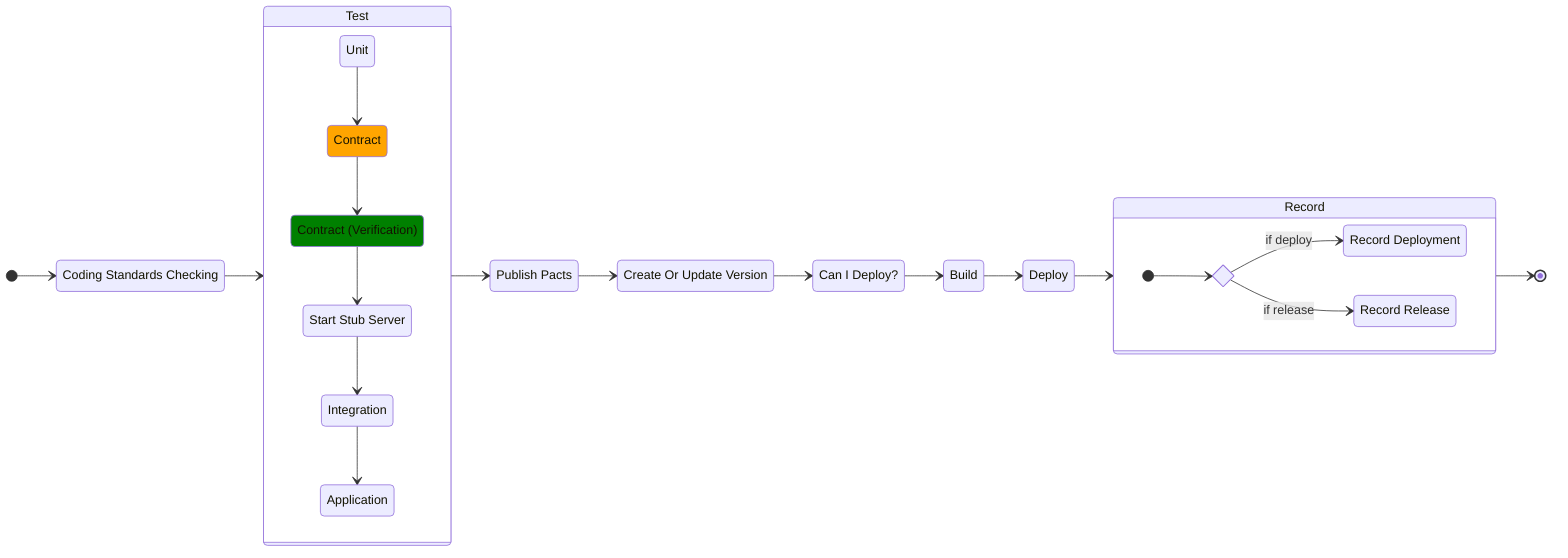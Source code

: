 stateDiagram-v2
    direction LR
    classDef orange fill:orange
    classDef green fill:green
    class Contract orange
    class ContractProvider green

    CS: Coding Standards Checking
    ContractProvider: Contract (Verification)
    StubServer: Start Stub Server
    Publish: Publish Pacts
    MergeVersion: Create Or Update Version
    Ask: Can I Deploy?
    RecordDeployment: Record Deployment
    RecordRelease: Record Release

    [*] --> CS
    CS --> Test
    state Test {
        Unit --> Contract
        Contract --> ContractProvider
        ContractProvider --> StubServer
        StubServer --> Integration
        Integration --> Application
    }
    Test --> Publish
    Publish --> MergeVersion
    MergeVersion --> Ask
    Ask --> Build
    Build --> Deploy
    Deploy --> Record
    state Record {
        direction LR

        state if_state <<choice>>
        [*] --> if_state
        if_state --> RecordDeployment: if deploy
        if_state --> RecordRelease: if release
    }
    Record --> [*]